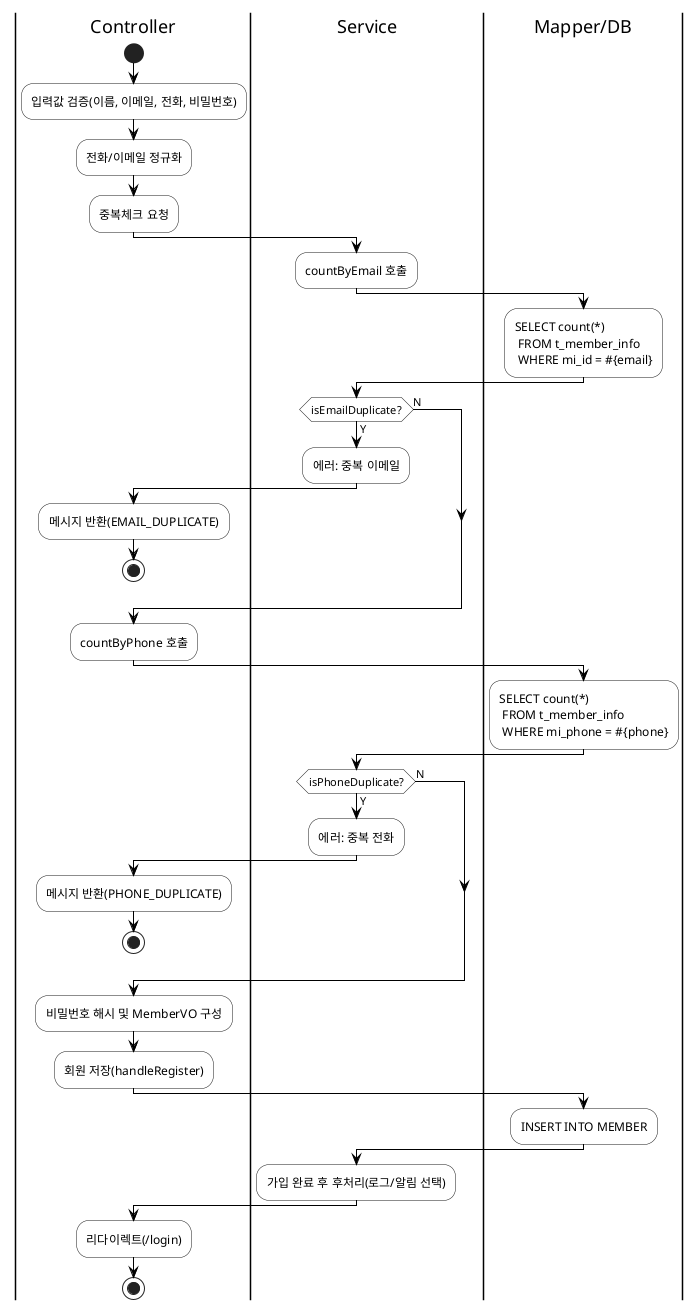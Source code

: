 @startuml
skinparam activityArrowColor Black
skinparam activityBackgroundColor White
skinparam wrapWidth 220
skinparam maxMessageSize 200

|Controller|
start
:입력값 검증(이름, 이메일, 전화, 비밀번호);
:전화/이메일 정규화;
:중복체크 요청;

|Service|
:countByEmail 호출;

|Mapper/DB|
:SELECT count(*) 
 FROM t_member_info 
 WHERE mi_id = #{email};

|Service|
if (isEmailDuplicate?) then (Y)
  :에러: 중복 이메일;
  |Controller|
  :메시지 반환(EMAIL_DUPLICATE);
  stop
else (N)
endif

:countByPhone 호출;

|Mapper/DB|
:SELECT count(*) 
 FROM t_member_info 
 WHERE mi_phone = #{phone};

|Service|
if (isPhoneDuplicate?) then (Y)
  :에러: 중복 전화;
  |Controller|
  :메시지 반환(PHONE_DUPLICATE);
  stop
else (N)
endif

:비밀번호 해시 및 MemberVO 구성;
:회원 저장(handleRegister);

|Mapper/DB|
:INSERT INTO MEMBER;

|Service|
:가입 완료 후 후처리(로그/알림 선택);

|Controller|
:리다이렉트(/login);
stop
@enduml
